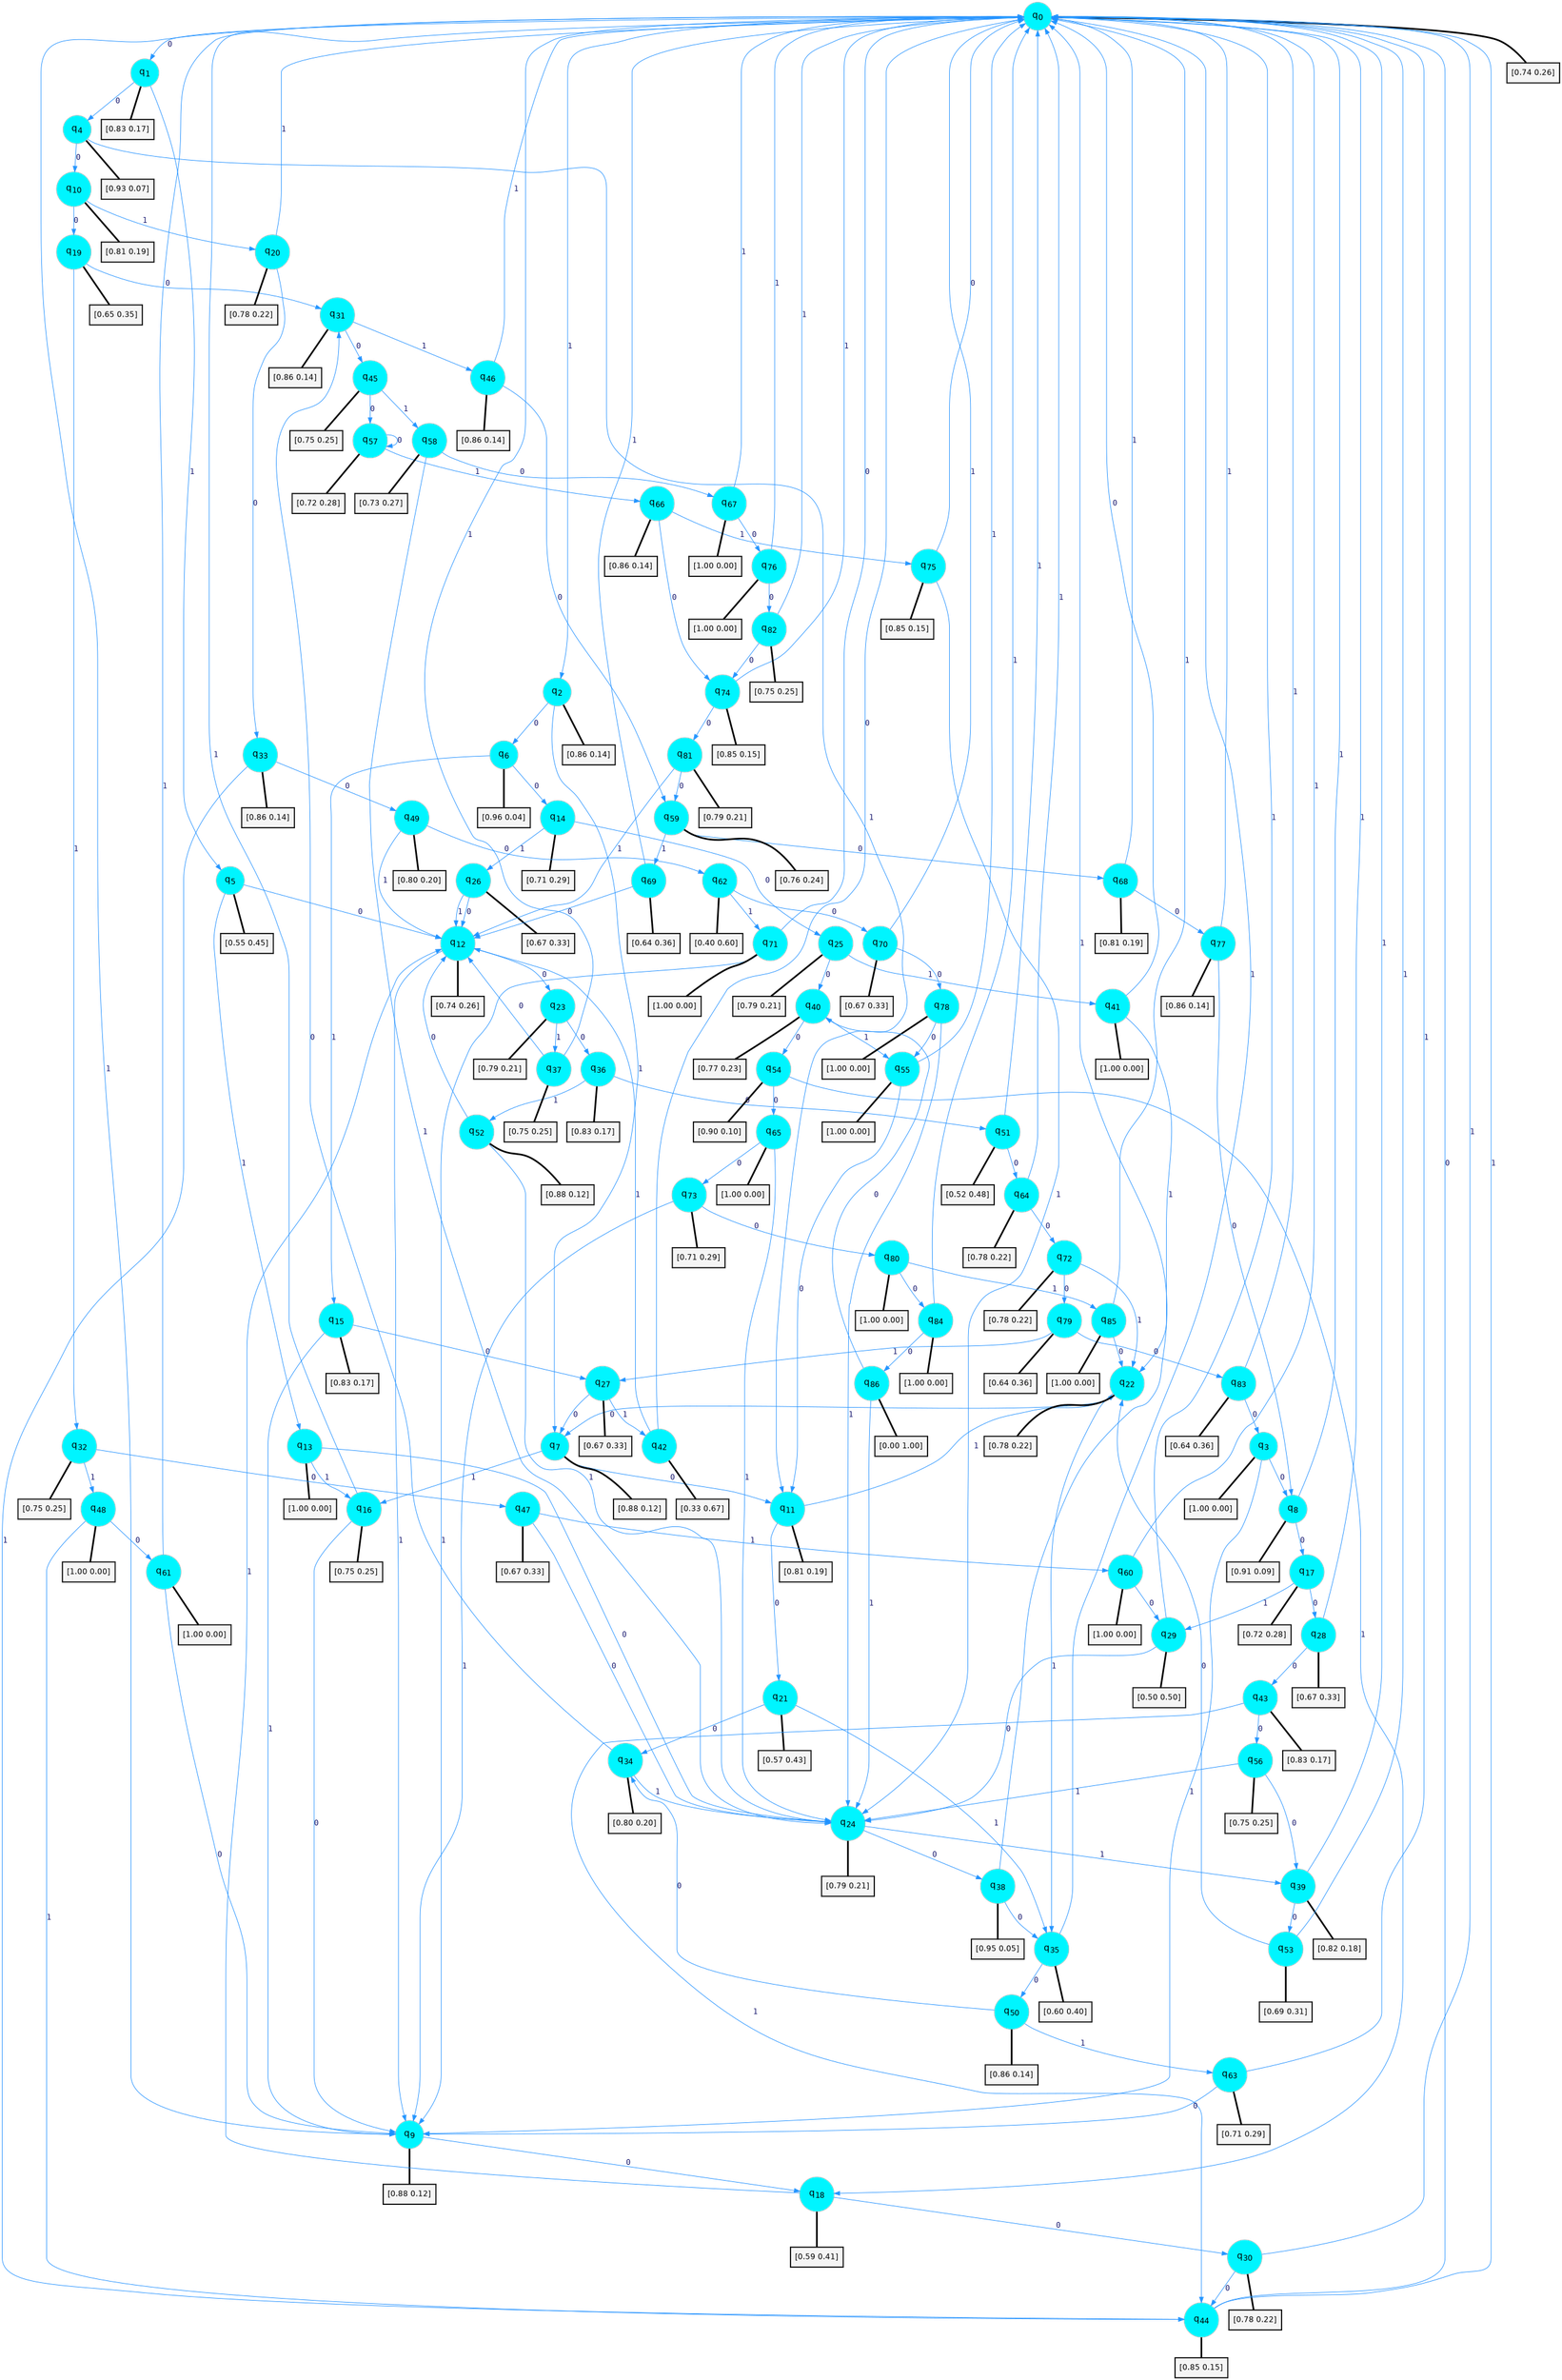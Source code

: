 digraph G {
graph [
bgcolor=transparent, dpi=300, rankdir=TD, size="40,25"];
node [
color=gray, fillcolor=turquoise1, fontcolor=black, fontname=Helvetica, fontsize=16, fontweight=bold, shape=circle, style=filled];
edge [
arrowsize=1, color=dodgerblue1, fontcolor=midnightblue, fontname=courier, fontweight=bold, penwidth=1, style=solid, weight=20];
0[label=<q<SUB>0</SUB>>];
1[label=<q<SUB>1</SUB>>];
2[label=<q<SUB>2</SUB>>];
3[label=<q<SUB>3</SUB>>];
4[label=<q<SUB>4</SUB>>];
5[label=<q<SUB>5</SUB>>];
6[label=<q<SUB>6</SUB>>];
7[label=<q<SUB>7</SUB>>];
8[label=<q<SUB>8</SUB>>];
9[label=<q<SUB>9</SUB>>];
10[label=<q<SUB>10</SUB>>];
11[label=<q<SUB>11</SUB>>];
12[label=<q<SUB>12</SUB>>];
13[label=<q<SUB>13</SUB>>];
14[label=<q<SUB>14</SUB>>];
15[label=<q<SUB>15</SUB>>];
16[label=<q<SUB>16</SUB>>];
17[label=<q<SUB>17</SUB>>];
18[label=<q<SUB>18</SUB>>];
19[label=<q<SUB>19</SUB>>];
20[label=<q<SUB>20</SUB>>];
21[label=<q<SUB>21</SUB>>];
22[label=<q<SUB>22</SUB>>];
23[label=<q<SUB>23</SUB>>];
24[label=<q<SUB>24</SUB>>];
25[label=<q<SUB>25</SUB>>];
26[label=<q<SUB>26</SUB>>];
27[label=<q<SUB>27</SUB>>];
28[label=<q<SUB>28</SUB>>];
29[label=<q<SUB>29</SUB>>];
30[label=<q<SUB>30</SUB>>];
31[label=<q<SUB>31</SUB>>];
32[label=<q<SUB>32</SUB>>];
33[label=<q<SUB>33</SUB>>];
34[label=<q<SUB>34</SUB>>];
35[label=<q<SUB>35</SUB>>];
36[label=<q<SUB>36</SUB>>];
37[label=<q<SUB>37</SUB>>];
38[label=<q<SUB>38</SUB>>];
39[label=<q<SUB>39</SUB>>];
40[label=<q<SUB>40</SUB>>];
41[label=<q<SUB>41</SUB>>];
42[label=<q<SUB>42</SUB>>];
43[label=<q<SUB>43</SUB>>];
44[label=<q<SUB>44</SUB>>];
45[label=<q<SUB>45</SUB>>];
46[label=<q<SUB>46</SUB>>];
47[label=<q<SUB>47</SUB>>];
48[label=<q<SUB>48</SUB>>];
49[label=<q<SUB>49</SUB>>];
50[label=<q<SUB>50</SUB>>];
51[label=<q<SUB>51</SUB>>];
52[label=<q<SUB>52</SUB>>];
53[label=<q<SUB>53</SUB>>];
54[label=<q<SUB>54</SUB>>];
55[label=<q<SUB>55</SUB>>];
56[label=<q<SUB>56</SUB>>];
57[label=<q<SUB>57</SUB>>];
58[label=<q<SUB>58</SUB>>];
59[label=<q<SUB>59</SUB>>];
60[label=<q<SUB>60</SUB>>];
61[label=<q<SUB>61</SUB>>];
62[label=<q<SUB>62</SUB>>];
63[label=<q<SUB>63</SUB>>];
64[label=<q<SUB>64</SUB>>];
65[label=<q<SUB>65</SUB>>];
66[label=<q<SUB>66</SUB>>];
67[label=<q<SUB>67</SUB>>];
68[label=<q<SUB>68</SUB>>];
69[label=<q<SUB>69</SUB>>];
70[label=<q<SUB>70</SUB>>];
71[label=<q<SUB>71</SUB>>];
72[label=<q<SUB>72</SUB>>];
73[label=<q<SUB>73</SUB>>];
74[label=<q<SUB>74</SUB>>];
75[label=<q<SUB>75</SUB>>];
76[label=<q<SUB>76</SUB>>];
77[label=<q<SUB>77</SUB>>];
78[label=<q<SUB>78</SUB>>];
79[label=<q<SUB>79</SUB>>];
80[label=<q<SUB>80</SUB>>];
81[label=<q<SUB>81</SUB>>];
82[label=<q<SUB>82</SUB>>];
83[label=<q<SUB>83</SUB>>];
84[label=<q<SUB>84</SUB>>];
85[label=<q<SUB>85</SUB>>];
86[label=<q<SUB>86</SUB>>];
87[label="[0.74 0.26]", shape=box,fontcolor=black, fontname=Helvetica, fontsize=14, penwidth=2, fillcolor=whitesmoke,color=black];
88[label="[0.83 0.17]", shape=box,fontcolor=black, fontname=Helvetica, fontsize=14, penwidth=2, fillcolor=whitesmoke,color=black];
89[label="[0.86 0.14]", shape=box,fontcolor=black, fontname=Helvetica, fontsize=14, penwidth=2, fillcolor=whitesmoke,color=black];
90[label="[1.00 0.00]", shape=box,fontcolor=black, fontname=Helvetica, fontsize=14, penwidth=2, fillcolor=whitesmoke,color=black];
91[label="[0.93 0.07]", shape=box,fontcolor=black, fontname=Helvetica, fontsize=14, penwidth=2, fillcolor=whitesmoke,color=black];
92[label="[0.55 0.45]", shape=box,fontcolor=black, fontname=Helvetica, fontsize=14, penwidth=2, fillcolor=whitesmoke,color=black];
93[label="[0.96 0.04]", shape=box,fontcolor=black, fontname=Helvetica, fontsize=14, penwidth=2, fillcolor=whitesmoke,color=black];
94[label="[0.88 0.12]", shape=box,fontcolor=black, fontname=Helvetica, fontsize=14, penwidth=2, fillcolor=whitesmoke,color=black];
95[label="[0.91 0.09]", shape=box,fontcolor=black, fontname=Helvetica, fontsize=14, penwidth=2, fillcolor=whitesmoke,color=black];
96[label="[0.88 0.12]", shape=box,fontcolor=black, fontname=Helvetica, fontsize=14, penwidth=2, fillcolor=whitesmoke,color=black];
97[label="[0.81 0.19]", shape=box,fontcolor=black, fontname=Helvetica, fontsize=14, penwidth=2, fillcolor=whitesmoke,color=black];
98[label="[0.81 0.19]", shape=box,fontcolor=black, fontname=Helvetica, fontsize=14, penwidth=2, fillcolor=whitesmoke,color=black];
99[label="[0.74 0.26]", shape=box,fontcolor=black, fontname=Helvetica, fontsize=14, penwidth=2, fillcolor=whitesmoke,color=black];
100[label="[1.00 0.00]", shape=box,fontcolor=black, fontname=Helvetica, fontsize=14, penwidth=2, fillcolor=whitesmoke,color=black];
101[label="[0.71 0.29]", shape=box,fontcolor=black, fontname=Helvetica, fontsize=14, penwidth=2, fillcolor=whitesmoke,color=black];
102[label="[0.83 0.17]", shape=box,fontcolor=black, fontname=Helvetica, fontsize=14, penwidth=2, fillcolor=whitesmoke,color=black];
103[label="[0.75 0.25]", shape=box,fontcolor=black, fontname=Helvetica, fontsize=14, penwidth=2, fillcolor=whitesmoke,color=black];
104[label="[0.72 0.28]", shape=box,fontcolor=black, fontname=Helvetica, fontsize=14, penwidth=2, fillcolor=whitesmoke,color=black];
105[label="[0.59 0.41]", shape=box,fontcolor=black, fontname=Helvetica, fontsize=14, penwidth=2, fillcolor=whitesmoke,color=black];
106[label="[0.65 0.35]", shape=box,fontcolor=black, fontname=Helvetica, fontsize=14, penwidth=2, fillcolor=whitesmoke,color=black];
107[label="[0.78 0.22]", shape=box,fontcolor=black, fontname=Helvetica, fontsize=14, penwidth=2, fillcolor=whitesmoke,color=black];
108[label="[0.57 0.43]", shape=box,fontcolor=black, fontname=Helvetica, fontsize=14, penwidth=2, fillcolor=whitesmoke,color=black];
109[label="[0.78 0.22]", shape=box,fontcolor=black, fontname=Helvetica, fontsize=14, penwidth=2, fillcolor=whitesmoke,color=black];
110[label="[0.79 0.21]", shape=box,fontcolor=black, fontname=Helvetica, fontsize=14, penwidth=2, fillcolor=whitesmoke,color=black];
111[label="[0.79 0.21]", shape=box,fontcolor=black, fontname=Helvetica, fontsize=14, penwidth=2, fillcolor=whitesmoke,color=black];
112[label="[0.79 0.21]", shape=box,fontcolor=black, fontname=Helvetica, fontsize=14, penwidth=2, fillcolor=whitesmoke,color=black];
113[label="[0.67 0.33]", shape=box,fontcolor=black, fontname=Helvetica, fontsize=14, penwidth=2, fillcolor=whitesmoke,color=black];
114[label="[0.67 0.33]", shape=box,fontcolor=black, fontname=Helvetica, fontsize=14, penwidth=2, fillcolor=whitesmoke,color=black];
115[label="[0.67 0.33]", shape=box,fontcolor=black, fontname=Helvetica, fontsize=14, penwidth=2, fillcolor=whitesmoke,color=black];
116[label="[0.50 0.50]", shape=box,fontcolor=black, fontname=Helvetica, fontsize=14, penwidth=2, fillcolor=whitesmoke,color=black];
117[label="[0.78 0.22]", shape=box,fontcolor=black, fontname=Helvetica, fontsize=14, penwidth=2, fillcolor=whitesmoke,color=black];
118[label="[0.86 0.14]", shape=box,fontcolor=black, fontname=Helvetica, fontsize=14, penwidth=2, fillcolor=whitesmoke,color=black];
119[label="[0.75 0.25]", shape=box,fontcolor=black, fontname=Helvetica, fontsize=14, penwidth=2, fillcolor=whitesmoke,color=black];
120[label="[0.86 0.14]", shape=box,fontcolor=black, fontname=Helvetica, fontsize=14, penwidth=2, fillcolor=whitesmoke,color=black];
121[label="[0.80 0.20]", shape=box,fontcolor=black, fontname=Helvetica, fontsize=14, penwidth=2, fillcolor=whitesmoke,color=black];
122[label="[0.60 0.40]", shape=box,fontcolor=black, fontname=Helvetica, fontsize=14, penwidth=2, fillcolor=whitesmoke,color=black];
123[label="[0.83 0.17]", shape=box,fontcolor=black, fontname=Helvetica, fontsize=14, penwidth=2, fillcolor=whitesmoke,color=black];
124[label="[0.75 0.25]", shape=box,fontcolor=black, fontname=Helvetica, fontsize=14, penwidth=2, fillcolor=whitesmoke,color=black];
125[label="[0.95 0.05]", shape=box,fontcolor=black, fontname=Helvetica, fontsize=14, penwidth=2, fillcolor=whitesmoke,color=black];
126[label="[0.82 0.18]", shape=box,fontcolor=black, fontname=Helvetica, fontsize=14, penwidth=2, fillcolor=whitesmoke,color=black];
127[label="[0.77 0.23]", shape=box,fontcolor=black, fontname=Helvetica, fontsize=14, penwidth=2, fillcolor=whitesmoke,color=black];
128[label="[1.00 0.00]", shape=box,fontcolor=black, fontname=Helvetica, fontsize=14, penwidth=2, fillcolor=whitesmoke,color=black];
129[label="[0.33 0.67]", shape=box,fontcolor=black, fontname=Helvetica, fontsize=14, penwidth=2, fillcolor=whitesmoke,color=black];
130[label="[0.83 0.17]", shape=box,fontcolor=black, fontname=Helvetica, fontsize=14, penwidth=2, fillcolor=whitesmoke,color=black];
131[label="[0.85 0.15]", shape=box,fontcolor=black, fontname=Helvetica, fontsize=14, penwidth=2, fillcolor=whitesmoke,color=black];
132[label="[0.75 0.25]", shape=box,fontcolor=black, fontname=Helvetica, fontsize=14, penwidth=2, fillcolor=whitesmoke,color=black];
133[label="[0.86 0.14]", shape=box,fontcolor=black, fontname=Helvetica, fontsize=14, penwidth=2, fillcolor=whitesmoke,color=black];
134[label="[0.67 0.33]", shape=box,fontcolor=black, fontname=Helvetica, fontsize=14, penwidth=2, fillcolor=whitesmoke,color=black];
135[label="[1.00 0.00]", shape=box,fontcolor=black, fontname=Helvetica, fontsize=14, penwidth=2, fillcolor=whitesmoke,color=black];
136[label="[0.80 0.20]", shape=box,fontcolor=black, fontname=Helvetica, fontsize=14, penwidth=2, fillcolor=whitesmoke,color=black];
137[label="[0.86 0.14]", shape=box,fontcolor=black, fontname=Helvetica, fontsize=14, penwidth=2, fillcolor=whitesmoke,color=black];
138[label="[0.52 0.48]", shape=box,fontcolor=black, fontname=Helvetica, fontsize=14, penwidth=2, fillcolor=whitesmoke,color=black];
139[label="[0.88 0.12]", shape=box,fontcolor=black, fontname=Helvetica, fontsize=14, penwidth=2, fillcolor=whitesmoke,color=black];
140[label="[0.69 0.31]", shape=box,fontcolor=black, fontname=Helvetica, fontsize=14, penwidth=2, fillcolor=whitesmoke,color=black];
141[label="[0.90 0.10]", shape=box,fontcolor=black, fontname=Helvetica, fontsize=14, penwidth=2, fillcolor=whitesmoke,color=black];
142[label="[1.00 0.00]", shape=box,fontcolor=black, fontname=Helvetica, fontsize=14, penwidth=2, fillcolor=whitesmoke,color=black];
143[label="[0.75 0.25]", shape=box,fontcolor=black, fontname=Helvetica, fontsize=14, penwidth=2, fillcolor=whitesmoke,color=black];
144[label="[0.72 0.28]", shape=box,fontcolor=black, fontname=Helvetica, fontsize=14, penwidth=2, fillcolor=whitesmoke,color=black];
145[label="[0.73 0.27]", shape=box,fontcolor=black, fontname=Helvetica, fontsize=14, penwidth=2, fillcolor=whitesmoke,color=black];
146[label="[0.76 0.24]", shape=box,fontcolor=black, fontname=Helvetica, fontsize=14, penwidth=2, fillcolor=whitesmoke,color=black];
147[label="[1.00 0.00]", shape=box,fontcolor=black, fontname=Helvetica, fontsize=14, penwidth=2, fillcolor=whitesmoke,color=black];
148[label="[1.00 0.00]", shape=box,fontcolor=black, fontname=Helvetica, fontsize=14, penwidth=2, fillcolor=whitesmoke,color=black];
149[label="[0.40 0.60]", shape=box,fontcolor=black, fontname=Helvetica, fontsize=14, penwidth=2, fillcolor=whitesmoke,color=black];
150[label="[0.71 0.29]", shape=box,fontcolor=black, fontname=Helvetica, fontsize=14, penwidth=2, fillcolor=whitesmoke,color=black];
151[label="[0.78 0.22]", shape=box,fontcolor=black, fontname=Helvetica, fontsize=14, penwidth=2, fillcolor=whitesmoke,color=black];
152[label="[1.00 0.00]", shape=box,fontcolor=black, fontname=Helvetica, fontsize=14, penwidth=2, fillcolor=whitesmoke,color=black];
153[label="[0.86 0.14]", shape=box,fontcolor=black, fontname=Helvetica, fontsize=14, penwidth=2, fillcolor=whitesmoke,color=black];
154[label="[1.00 0.00]", shape=box,fontcolor=black, fontname=Helvetica, fontsize=14, penwidth=2, fillcolor=whitesmoke,color=black];
155[label="[0.81 0.19]", shape=box,fontcolor=black, fontname=Helvetica, fontsize=14, penwidth=2, fillcolor=whitesmoke,color=black];
156[label="[0.64 0.36]", shape=box,fontcolor=black, fontname=Helvetica, fontsize=14, penwidth=2, fillcolor=whitesmoke,color=black];
157[label="[0.67 0.33]", shape=box,fontcolor=black, fontname=Helvetica, fontsize=14, penwidth=2, fillcolor=whitesmoke,color=black];
158[label="[1.00 0.00]", shape=box,fontcolor=black, fontname=Helvetica, fontsize=14, penwidth=2, fillcolor=whitesmoke,color=black];
159[label="[0.78 0.22]", shape=box,fontcolor=black, fontname=Helvetica, fontsize=14, penwidth=2, fillcolor=whitesmoke,color=black];
160[label="[0.71 0.29]", shape=box,fontcolor=black, fontname=Helvetica, fontsize=14, penwidth=2, fillcolor=whitesmoke,color=black];
161[label="[0.85 0.15]", shape=box,fontcolor=black, fontname=Helvetica, fontsize=14, penwidth=2, fillcolor=whitesmoke,color=black];
162[label="[0.85 0.15]", shape=box,fontcolor=black, fontname=Helvetica, fontsize=14, penwidth=2, fillcolor=whitesmoke,color=black];
163[label="[1.00 0.00]", shape=box,fontcolor=black, fontname=Helvetica, fontsize=14, penwidth=2, fillcolor=whitesmoke,color=black];
164[label="[0.86 0.14]", shape=box,fontcolor=black, fontname=Helvetica, fontsize=14, penwidth=2, fillcolor=whitesmoke,color=black];
165[label="[1.00 0.00]", shape=box,fontcolor=black, fontname=Helvetica, fontsize=14, penwidth=2, fillcolor=whitesmoke,color=black];
166[label="[0.64 0.36]", shape=box,fontcolor=black, fontname=Helvetica, fontsize=14, penwidth=2, fillcolor=whitesmoke,color=black];
167[label="[1.00 0.00]", shape=box,fontcolor=black, fontname=Helvetica, fontsize=14, penwidth=2, fillcolor=whitesmoke,color=black];
168[label="[0.79 0.21]", shape=box,fontcolor=black, fontname=Helvetica, fontsize=14, penwidth=2, fillcolor=whitesmoke,color=black];
169[label="[0.75 0.25]", shape=box,fontcolor=black, fontname=Helvetica, fontsize=14, penwidth=2, fillcolor=whitesmoke,color=black];
170[label="[0.64 0.36]", shape=box,fontcolor=black, fontname=Helvetica, fontsize=14, penwidth=2, fillcolor=whitesmoke,color=black];
171[label="[1.00 0.00]", shape=box,fontcolor=black, fontname=Helvetica, fontsize=14, penwidth=2, fillcolor=whitesmoke,color=black];
172[label="[1.00 0.00]", shape=box,fontcolor=black, fontname=Helvetica, fontsize=14, penwidth=2, fillcolor=whitesmoke,color=black];
173[label="[0.00 1.00]", shape=box,fontcolor=black, fontname=Helvetica, fontsize=14, penwidth=2, fillcolor=whitesmoke,color=black];
0->1 [label=0];
0->2 [label=1];
0->87 [arrowhead=none, penwidth=3,color=black];
1->4 [label=0];
1->5 [label=1];
1->88 [arrowhead=none, penwidth=3,color=black];
2->6 [label=0];
2->7 [label=1];
2->89 [arrowhead=none, penwidth=3,color=black];
3->8 [label=0];
3->9 [label=1];
3->90 [arrowhead=none, penwidth=3,color=black];
4->10 [label=0];
4->11 [label=1];
4->91 [arrowhead=none, penwidth=3,color=black];
5->12 [label=0];
5->13 [label=1];
5->92 [arrowhead=none, penwidth=3,color=black];
6->14 [label=0];
6->15 [label=1];
6->93 [arrowhead=none, penwidth=3,color=black];
7->11 [label=0];
7->16 [label=1];
7->94 [arrowhead=none, penwidth=3,color=black];
8->17 [label=0];
8->0 [label=1];
8->95 [arrowhead=none, penwidth=3,color=black];
9->18 [label=0];
9->0 [label=1];
9->96 [arrowhead=none, penwidth=3,color=black];
10->19 [label=0];
10->20 [label=1];
10->97 [arrowhead=none, penwidth=3,color=black];
11->21 [label=0];
11->22 [label=1];
11->98 [arrowhead=none, penwidth=3,color=black];
12->23 [label=0];
12->9 [label=1];
12->99 [arrowhead=none, penwidth=3,color=black];
13->24 [label=0];
13->16 [label=1];
13->100 [arrowhead=none, penwidth=3,color=black];
14->25 [label=0];
14->26 [label=1];
14->101 [arrowhead=none, penwidth=3,color=black];
15->27 [label=0];
15->9 [label=1];
15->102 [arrowhead=none, penwidth=3,color=black];
16->9 [label=0];
16->0 [label=1];
16->103 [arrowhead=none, penwidth=3,color=black];
17->28 [label=0];
17->29 [label=1];
17->104 [arrowhead=none, penwidth=3,color=black];
18->30 [label=0];
18->12 [label=1];
18->105 [arrowhead=none, penwidth=3,color=black];
19->31 [label=0];
19->32 [label=1];
19->106 [arrowhead=none, penwidth=3,color=black];
20->33 [label=0];
20->0 [label=1];
20->107 [arrowhead=none, penwidth=3,color=black];
21->34 [label=0];
21->35 [label=1];
21->108 [arrowhead=none, penwidth=3,color=black];
22->7 [label=0];
22->35 [label=1];
22->109 [arrowhead=none, penwidth=3,color=black];
23->36 [label=0];
23->37 [label=1];
23->110 [arrowhead=none, penwidth=3,color=black];
24->38 [label=0];
24->39 [label=1];
24->111 [arrowhead=none, penwidth=3,color=black];
25->40 [label=0];
25->41 [label=1];
25->112 [arrowhead=none, penwidth=3,color=black];
26->12 [label=0];
26->12 [label=1];
26->113 [arrowhead=none, penwidth=3,color=black];
27->7 [label=0];
27->42 [label=1];
27->114 [arrowhead=none, penwidth=3,color=black];
28->43 [label=0];
28->0 [label=1];
28->115 [arrowhead=none, penwidth=3,color=black];
29->24 [label=0];
29->0 [label=1];
29->116 [arrowhead=none, penwidth=3,color=black];
30->44 [label=0];
30->0 [label=1];
30->117 [arrowhead=none, penwidth=3,color=black];
31->45 [label=0];
31->46 [label=1];
31->118 [arrowhead=none, penwidth=3,color=black];
32->47 [label=0];
32->48 [label=1];
32->119 [arrowhead=none, penwidth=3,color=black];
33->49 [label=0];
33->44 [label=1];
33->120 [arrowhead=none, penwidth=3,color=black];
34->31 [label=0];
34->24 [label=1];
34->121 [arrowhead=none, penwidth=3,color=black];
35->50 [label=0];
35->0 [label=1];
35->122 [arrowhead=none, penwidth=3,color=black];
36->51 [label=0];
36->52 [label=1];
36->123 [arrowhead=none, penwidth=3,color=black];
37->12 [label=0];
37->0 [label=1];
37->124 [arrowhead=none, penwidth=3,color=black];
38->35 [label=0];
38->0 [label=1];
38->125 [arrowhead=none, penwidth=3,color=black];
39->53 [label=0];
39->0 [label=1];
39->126 [arrowhead=none, penwidth=3,color=black];
40->54 [label=0];
40->55 [label=1];
40->127 [arrowhead=none, penwidth=3,color=black];
41->0 [label=0];
41->22 [label=1];
41->128 [arrowhead=none, penwidth=3,color=black];
42->0 [label=0];
42->12 [label=1];
42->129 [arrowhead=none, penwidth=3,color=black];
43->56 [label=0];
43->44 [label=1];
43->130 [arrowhead=none, penwidth=3,color=black];
44->0 [label=0];
44->0 [label=1];
44->131 [arrowhead=none, penwidth=3,color=black];
45->57 [label=0];
45->58 [label=1];
45->132 [arrowhead=none, penwidth=3,color=black];
46->59 [label=0];
46->0 [label=1];
46->133 [arrowhead=none, penwidth=3,color=black];
47->24 [label=0];
47->60 [label=1];
47->134 [arrowhead=none, penwidth=3,color=black];
48->61 [label=0];
48->44 [label=1];
48->135 [arrowhead=none, penwidth=3,color=black];
49->62 [label=0];
49->12 [label=1];
49->136 [arrowhead=none, penwidth=3,color=black];
50->34 [label=0];
50->63 [label=1];
50->137 [arrowhead=none, penwidth=3,color=black];
51->64 [label=0];
51->0 [label=1];
51->138 [arrowhead=none, penwidth=3,color=black];
52->12 [label=0];
52->24 [label=1];
52->139 [arrowhead=none, penwidth=3,color=black];
53->22 [label=0];
53->0 [label=1];
53->140 [arrowhead=none, penwidth=3,color=black];
54->65 [label=0];
54->18 [label=1];
54->141 [arrowhead=none, penwidth=3,color=black];
55->11 [label=0];
55->0 [label=1];
55->142 [arrowhead=none, penwidth=3,color=black];
56->39 [label=0];
56->24 [label=1];
56->143 [arrowhead=none, penwidth=3,color=black];
57->57 [label=0];
57->66 [label=1];
57->144 [arrowhead=none, penwidth=3,color=black];
58->67 [label=0];
58->24 [label=1];
58->145 [arrowhead=none, penwidth=3,color=black];
59->68 [label=0];
59->69 [label=1];
59->146 [arrowhead=none, penwidth=3,color=black];
60->29 [label=0];
60->0 [label=1];
60->147 [arrowhead=none, penwidth=3,color=black];
61->9 [label=0];
61->0 [label=1];
61->148 [arrowhead=none, penwidth=3,color=black];
62->70 [label=0];
62->71 [label=1];
62->149 [arrowhead=none, penwidth=3,color=black];
63->9 [label=0];
63->0 [label=1];
63->150 [arrowhead=none, penwidth=3,color=black];
64->72 [label=0];
64->0 [label=1];
64->151 [arrowhead=none, penwidth=3,color=black];
65->73 [label=0];
65->24 [label=1];
65->152 [arrowhead=none, penwidth=3,color=black];
66->74 [label=0];
66->75 [label=1];
66->153 [arrowhead=none, penwidth=3,color=black];
67->76 [label=0];
67->0 [label=1];
67->154 [arrowhead=none, penwidth=3,color=black];
68->77 [label=0];
68->0 [label=1];
68->155 [arrowhead=none, penwidth=3,color=black];
69->12 [label=0];
69->0 [label=1];
69->156 [arrowhead=none, penwidth=3,color=black];
70->78 [label=0];
70->0 [label=1];
70->157 [arrowhead=none, penwidth=3,color=black];
71->0 [label=0];
71->9 [label=1];
71->158 [arrowhead=none, penwidth=3,color=black];
72->79 [label=0];
72->22 [label=1];
72->159 [arrowhead=none, penwidth=3,color=black];
73->80 [label=0];
73->9 [label=1];
73->160 [arrowhead=none, penwidth=3,color=black];
74->81 [label=0];
74->0 [label=1];
74->161 [arrowhead=none, penwidth=3,color=black];
75->0 [label=0];
75->24 [label=1];
75->162 [arrowhead=none, penwidth=3,color=black];
76->82 [label=0];
76->0 [label=1];
76->163 [arrowhead=none, penwidth=3,color=black];
77->8 [label=0];
77->0 [label=1];
77->164 [arrowhead=none, penwidth=3,color=black];
78->55 [label=0];
78->24 [label=1];
78->165 [arrowhead=none, penwidth=3,color=black];
79->83 [label=0];
79->27 [label=1];
79->166 [arrowhead=none, penwidth=3,color=black];
80->84 [label=0];
80->85 [label=1];
80->167 [arrowhead=none, penwidth=3,color=black];
81->59 [label=0];
81->12 [label=1];
81->168 [arrowhead=none, penwidth=3,color=black];
82->74 [label=0];
82->0 [label=1];
82->169 [arrowhead=none, penwidth=3,color=black];
83->3 [label=0];
83->0 [label=1];
83->170 [arrowhead=none, penwidth=3,color=black];
84->86 [label=0];
84->0 [label=1];
84->171 [arrowhead=none, penwidth=3,color=black];
85->22 [label=0];
85->0 [label=1];
85->172 [arrowhead=none, penwidth=3,color=black];
86->40 [label=0];
86->24 [label=1];
86->173 [arrowhead=none, penwidth=3,color=black];
}
